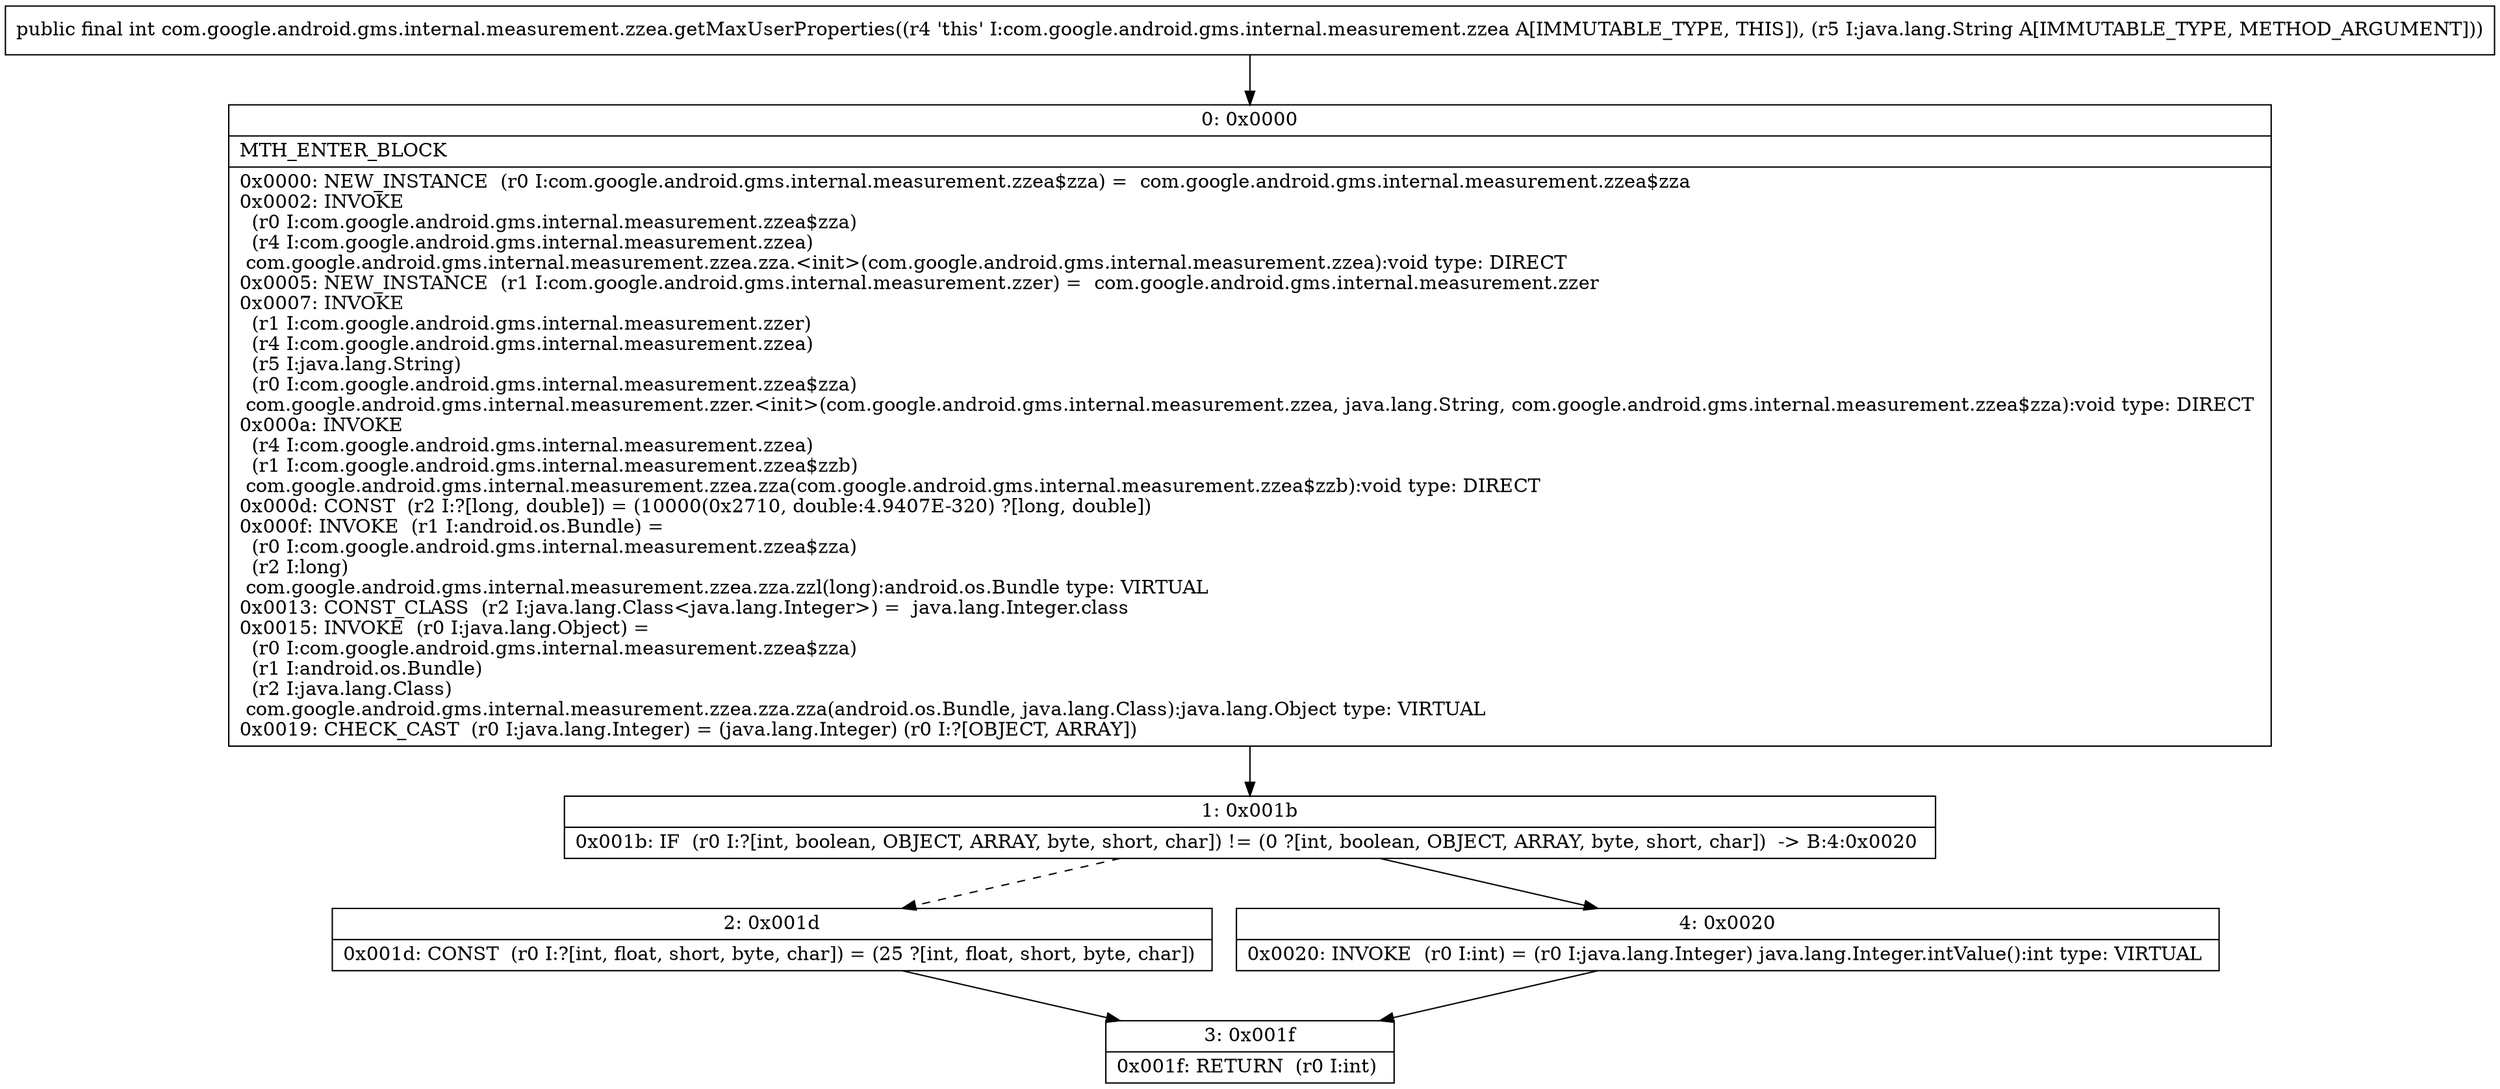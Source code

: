 digraph "CFG forcom.google.android.gms.internal.measurement.zzea.getMaxUserProperties(Ljava\/lang\/String;)I" {
Node_0 [shape=record,label="{0\:\ 0x0000|MTH_ENTER_BLOCK\l|0x0000: NEW_INSTANCE  (r0 I:com.google.android.gms.internal.measurement.zzea$zza) =  com.google.android.gms.internal.measurement.zzea$zza \l0x0002: INVOKE  \l  (r0 I:com.google.android.gms.internal.measurement.zzea$zza)\l  (r4 I:com.google.android.gms.internal.measurement.zzea)\l com.google.android.gms.internal.measurement.zzea.zza.\<init\>(com.google.android.gms.internal.measurement.zzea):void type: DIRECT \l0x0005: NEW_INSTANCE  (r1 I:com.google.android.gms.internal.measurement.zzer) =  com.google.android.gms.internal.measurement.zzer \l0x0007: INVOKE  \l  (r1 I:com.google.android.gms.internal.measurement.zzer)\l  (r4 I:com.google.android.gms.internal.measurement.zzea)\l  (r5 I:java.lang.String)\l  (r0 I:com.google.android.gms.internal.measurement.zzea$zza)\l com.google.android.gms.internal.measurement.zzer.\<init\>(com.google.android.gms.internal.measurement.zzea, java.lang.String, com.google.android.gms.internal.measurement.zzea$zza):void type: DIRECT \l0x000a: INVOKE  \l  (r4 I:com.google.android.gms.internal.measurement.zzea)\l  (r1 I:com.google.android.gms.internal.measurement.zzea$zzb)\l com.google.android.gms.internal.measurement.zzea.zza(com.google.android.gms.internal.measurement.zzea$zzb):void type: DIRECT \l0x000d: CONST  (r2 I:?[long, double]) = (10000(0x2710, double:4.9407E\-320) ?[long, double]) \l0x000f: INVOKE  (r1 I:android.os.Bundle) = \l  (r0 I:com.google.android.gms.internal.measurement.zzea$zza)\l  (r2 I:long)\l com.google.android.gms.internal.measurement.zzea.zza.zzl(long):android.os.Bundle type: VIRTUAL \l0x0013: CONST_CLASS  (r2 I:java.lang.Class\<java.lang.Integer\>) =  java.lang.Integer.class \l0x0015: INVOKE  (r0 I:java.lang.Object) = \l  (r0 I:com.google.android.gms.internal.measurement.zzea$zza)\l  (r1 I:android.os.Bundle)\l  (r2 I:java.lang.Class)\l com.google.android.gms.internal.measurement.zzea.zza.zza(android.os.Bundle, java.lang.Class):java.lang.Object type: VIRTUAL \l0x0019: CHECK_CAST  (r0 I:java.lang.Integer) = (java.lang.Integer) (r0 I:?[OBJECT, ARRAY]) \l}"];
Node_1 [shape=record,label="{1\:\ 0x001b|0x001b: IF  (r0 I:?[int, boolean, OBJECT, ARRAY, byte, short, char]) != (0 ?[int, boolean, OBJECT, ARRAY, byte, short, char])  \-\> B:4:0x0020 \l}"];
Node_2 [shape=record,label="{2\:\ 0x001d|0x001d: CONST  (r0 I:?[int, float, short, byte, char]) = (25 ?[int, float, short, byte, char]) \l}"];
Node_3 [shape=record,label="{3\:\ 0x001f|0x001f: RETURN  (r0 I:int) \l}"];
Node_4 [shape=record,label="{4\:\ 0x0020|0x0020: INVOKE  (r0 I:int) = (r0 I:java.lang.Integer) java.lang.Integer.intValue():int type: VIRTUAL \l}"];
MethodNode[shape=record,label="{public final int com.google.android.gms.internal.measurement.zzea.getMaxUserProperties((r4 'this' I:com.google.android.gms.internal.measurement.zzea A[IMMUTABLE_TYPE, THIS]), (r5 I:java.lang.String A[IMMUTABLE_TYPE, METHOD_ARGUMENT])) }"];
MethodNode -> Node_0;
Node_0 -> Node_1;
Node_1 -> Node_2[style=dashed];
Node_1 -> Node_4;
Node_2 -> Node_3;
Node_4 -> Node_3;
}

